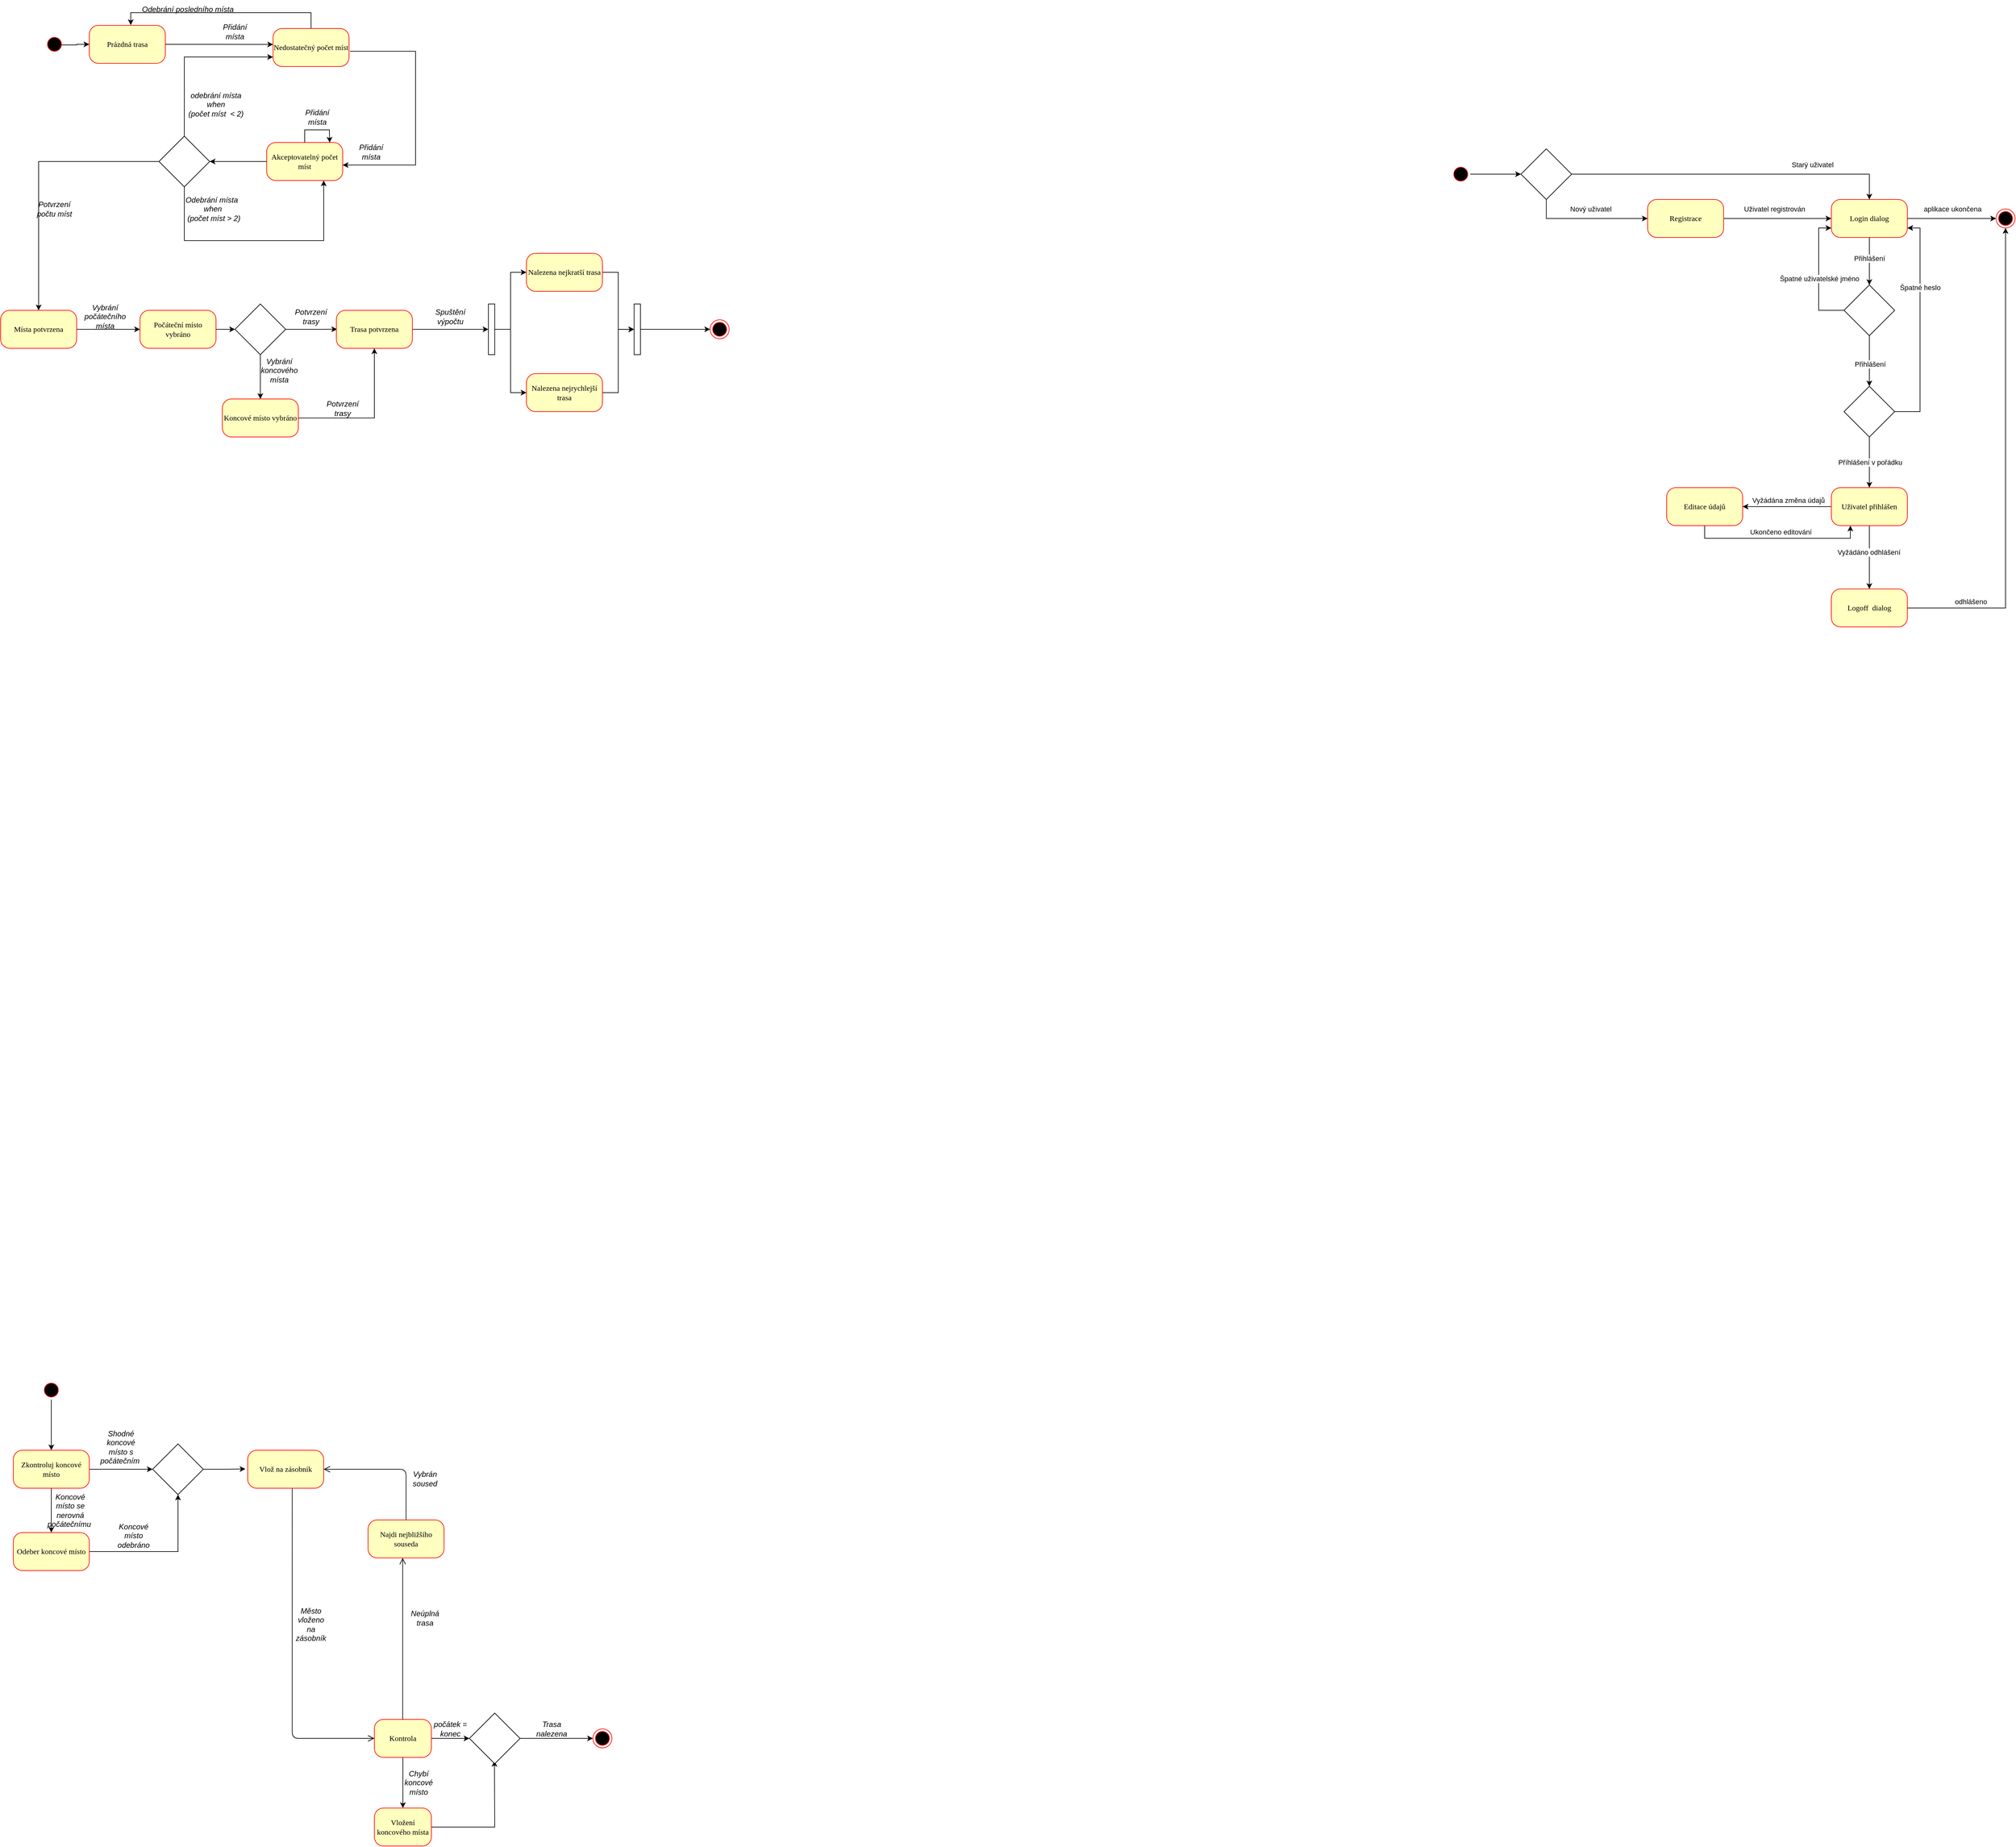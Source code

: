 <mxfile version="20.7.4" type="github">
  <diagram name="Page-1" id="58cdce13-f638-feb5-8d6f-7d28b1aa9fa0">
    <mxGraphModel dx="1969" dy="869" grid="1" gridSize="10" guides="1" tooltips="1" connect="1" arrows="1" fold="1" page="1" pageScale="1" pageWidth="1100" pageHeight="850" background="none" math="0" shadow="0">
      <root>
        <mxCell id="0" />
        <mxCell id="1" parent="0" />
        <mxCell id="BiViNPcqUaIFcpwJiyQU-46" style="edgeStyle=orthogonalEdgeStyle;rounded=0;orthogonalLoop=1;jettySize=auto;html=1;entryX=0;entryY=0.5;entryDx=0;entryDy=0;strokeColor=#000000;exitX=0.484;exitY=0.154;exitDx=0;exitDy=0;exitPerimeter=0;" parent="1" source="382b91b5511bd0f7-1" target="BiViNPcqUaIFcpwJiyQU-37" edge="1">
          <mxGeometry relative="1" as="geometry">
            <Array as="points">
              <mxPoint x="365" y="271" />
              <mxPoint x="390" y="271" />
              <mxPoint x="390" y="270" />
            </Array>
          </mxGeometry>
        </mxCell>
        <mxCell id="382b91b5511bd0f7-1" value="" style="ellipse;html=1;shape=startState;fillColor=#000000;strokeColor=#ff0000;rounded=1;shadow=0;comic=0;labelBackgroundColor=none;fontFamily=Verdana;fontSize=12;fontColor=#000000;align=center;direction=south;" parent="1" vertex="1">
          <mxGeometry x="340" y="255" width="30" height="30" as="geometry" />
        </mxCell>
        <mxCell id="W7RUWRkz4a25AT46Alot-99" style="edgeStyle=orthogonalEdgeStyle;rounded=0;orthogonalLoop=1;jettySize=auto;html=1;entryX=0.001;entryY=0.42;entryDx=0;entryDy=0;entryPerimeter=0;" parent="1" source="BiViNPcqUaIFcpwJiyQU-37" target="BiViNPcqUaIFcpwJiyQU-40" edge="1">
          <mxGeometry relative="1" as="geometry">
            <mxPoint x="520" y="275.0" as="targetPoint" />
            <Array as="points" />
          </mxGeometry>
        </mxCell>
        <mxCell id="BiViNPcqUaIFcpwJiyQU-37" value="Prázdná trasa" style="rounded=1;whiteSpace=wrap;html=1;arcSize=24;fillColor=#ffffc0;strokeColor=#ff0000;shadow=0;comic=0;labelBackgroundColor=none;fontFamily=Verdana;fontSize=12;fontColor=#000000;align=center;" parent="1" vertex="1">
          <mxGeometry x="410" y="240" width="120" height="60" as="geometry" />
        </mxCell>
        <mxCell id="eFD9HBi9M8RFH11f49iz-6" style="edgeStyle=orthogonalEdgeStyle;rounded=0;orthogonalLoop=1;jettySize=auto;html=1;entryX=0.545;entryY=-0.007;entryDx=0;entryDy=0;entryPerimeter=0;" edge="1" parent="1" source="BiViNPcqUaIFcpwJiyQU-40" target="BiViNPcqUaIFcpwJiyQU-37">
          <mxGeometry relative="1" as="geometry">
            <mxPoint x="800" y="240" as="targetPoint" />
            <Array as="points">
              <mxPoint x="760" y="220" />
              <mxPoint x="475" y="220" />
            </Array>
          </mxGeometry>
        </mxCell>
        <mxCell id="BiViNPcqUaIFcpwJiyQU-40" value="Nedostatečný počet míst" style="rounded=1;whiteSpace=wrap;html=1;arcSize=24;fillColor=#ffffc0;strokeColor=#ff0000;shadow=0;comic=0;labelBackgroundColor=none;fontFamily=Verdana;fontSize=12;fontColor=#000000;align=center;" parent="1" vertex="1">
          <mxGeometry x="700" y="245" width="120" height="60" as="geometry" />
        </mxCell>
        <mxCell id="W7RUWRkz4a25AT46Alot-1" style="edgeStyle=orthogonalEdgeStyle;rounded=0;orthogonalLoop=1;jettySize=auto;html=1;entryX=0.5;entryY=0;entryDx=0;entryDy=0;strokeColor=#000000;" parent="1" source="W7RUWRkz4a25AT46Alot-2" target="W7RUWRkz4a25AT46Alot-24" edge="1">
          <mxGeometry relative="1" as="geometry" />
        </mxCell>
        <mxCell id="W7RUWRkz4a25AT46Alot-2" value="" style="ellipse;html=1;shape=startState;fillColor=#000000;strokeColor=#ff0000;rounded=1;shadow=0;comic=0;labelBackgroundColor=none;fontFamily=Verdana;fontSize=12;fontColor=#000000;align=center;direction=south;" parent="1" vertex="1">
          <mxGeometry x="335" y="2380" width="30" height="30" as="geometry" />
        </mxCell>
        <mxCell id="W7RUWRkz4a25AT46Alot-3" value="" style="edgeStyle=orthogonalEdgeStyle;rounded=0;orthogonalLoop=1;jettySize=auto;html=1;entryX=0.494;entryY=0.944;entryDx=0;entryDy=0;exitX=1;exitY=0.5;exitDx=0;exitDy=0;entryPerimeter=0;" parent="1" source="W7RUWRkz4a25AT46Alot-17" edge="1">
          <mxGeometry relative="1" as="geometry">
            <mxPoint x="1049.52" y="2980.52" as="targetPoint" />
          </mxGeometry>
        </mxCell>
        <mxCell id="W7RUWRkz4a25AT46Alot-4" value="" style="edgeStyle=orthogonalEdgeStyle;rounded=0;orthogonalLoop=1;jettySize=auto;html=1;" parent="1" source="W7RUWRkz4a25AT46Alot-6" target="W7RUWRkz4a25AT46Alot-17" edge="1">
          <mxGeometry relative="1" as="geometry" />
        </mxCell>
        <mxCell id="W7RUWRkz4a25AT46Alot-5" value="" style="edgeStyle=orthogonalEdgeStyle;rounded=0;orthogonalLoop=1;jettySize=auto;html=1;" parent="1" source="W7RUWRkz4a25AT46Alot-6" edge="1">
          <mxGeometry relative="1" as="geometry">
            <mxPoint x="1010" y="2945" as="targetPoint" />
          </mxGeometry>
        </mxCell>
        <mxCell id="W7RUWRkz4a25AT46Alot-6" value="Kontrola" style="rounded=1;whiteSpace=wrap;html=1;arcSize=24;fillColor=#ffffc0;strokeColor=#ff0000;shadow=0;comic=0;labelBackgroundColor=none;fontFamily=Verdana;fontSize=12;fontColor=#000000;align=center;" parent="1" vertex="1">
          <mxGeometry x="860" y="2915" width="90" height="60" as="geometry" />
        </mxCell>
        <mxCell id="W7RUWRkz4a25AT46Alot-7" value="Vlož na zásobník" style="rounded=1;whiteSpace=wrap;html=1;arcSize=24;fillColor=#ffffc0;strokeColor=#ff0000;shadow=0;comic=0;labelBackgroundColor=none;fontFamily=Verdana;fontSize=12;fontColor=#000000;align=center;" parent="1" vertex="1">
          <mxGeometry x="660" y="2490" width="120" height="60" as="geometry" />
        </mxCell>
        <mxCell id="W7RUWRkz4a25AT46Alot-8" style="edgeStyle=orthogonalEdgeStyle;html=1;labelBackgroundColor=none;endArrow=open;endSize=8;strokeColor=#000000;fontFamily=Verdana;fontSize=12;align=left;exitX=0.5;exitY=0;exitDx=0;exitDy=0;entryX=1;entryY=0.5;entryDx=0;entryDy=0;" parent="1" source="W7RUWRkz4a25AT46Alot-14" target="W7RUWRkz4a25AT46Alot-7" edge="1">
          <mxGeometry relative="1" as="geometry">
            <Array as="points">
              <mxPoint x="910" y="2520" />
            </Array>
            <mxPoint x="850" y="2520" as="targetPoint" />
          </mxGeometry>
        </mxCell>
        <mxCell id="W7RUWRkz4a25AT46Alot-9" style="edgeStyle=orthogonalEdgeStyle;html=1;labelBackgroundColor=none;endArrow=open;endSize=8;strokeColor=#000000;fontFamily=Verdana;fontSize=12;align=left;" parent="1" edge="1">
          <mxGeometry relative="1" as="geometry">
            <mxPoint x="904.7" y="2915" as="sourcePoint" />
            <mxPoint x="904.7" y="2660" as="targetPoint" />
            <Array as="points">
              <mxPoint x="904.7" y="2695" />
            </Array>
          </mxGeometry>
        </mxCell>
        <mxCell id="W7RUWRkz4a25AT46Alot-10" style="edgeStyle=orthogonalEdgeStyle;rounded=0;orthogonalLoop=1;jettySize=auto;html=1;exitX=1;exitY=0.5;exitDx=0;exitDy=0;" parent="1" source="W7RUWRkz4a25AT46Alot-18" target="W7RUWRkz4a25AT46Alot-19" edge="1">
          <mxGeometry relative="1" as="geometry">
            <mxPoint x="1150" y="2945" as="sourcePoint" />
          </mxGeometry>
        </mxCell>
        <mxCell id="W7RUWRkz4a25AT46Alot-11" value="&lt;i&gt;Neúplná trasa&lt;/i&gt;" style="text;html=1;strokeColor=none;fillColor=none;align=center;verticalAlign=middle;whiteSpace=wrap;rounded=0;" parent="1" vertex="1">
          <mxGeometry x="910" y="2740" width="60" height="30" as="geometry" />
        </mxCell>
        <mxCell id="W7RUWRkz4a25AT46Alot-12" style="edgeStyle=orthogonalEdgeStyle;html=1;labelBackgroundColor=none;endArrow=open;endSize=8;strokeColor=#000000;fontFamily=Verdana;fontSize=12;align=left;exitX=0.586;exitY=1.011;exitDx=0;exitDy=0;exitPerimeter=0;entryX=0;entryY=0.5;entryDx=0;entryDy=0;" parent="1" source="W7RUWRkz4a25AT46Alot-7" target="W7RUWRkz4a25AT46Alot-6" edge="1">
          <mxGeometry relative="1" as="geometry">
            <mxPoint x="730" y="2560" as="sourcePoint" />
            <mxPoint x="850" y="2950" as="targetPoint" />
            <Array as="points">
              <mxPoint x="730" y="2945" />
            </Array>
          </mxGeometry>
        </mxCell>
        <mxCell id="W7RUWRkz4a25AT46Alot-13" value="&lt;i&gt;Město vloženo na zásobník&lt;/i&gt;" style="text;html=1;strokeColor=none;fillColor=none;align=center;verticalAlign=middle;whiteSpace=wrap;rounded=0;" parent="1" vertex="1">
          <mxGeometry x="730" y="2750" width="60" height="30" as="geometry" />
        </mxCell>
        <mxCell id="W7RUWRkz4a25AT46Alot-14" value="Najdi nejbližšího souseda" style="rounded=1;whiteSpace=wrap;html=1;arcSize=24;fillColor=#ffffc0;strokeColor=#ff0000;shadow=0;comic=0;labelBackgroundColor=none;fontFamily=Verdana;fontSize=12;fontColor=#000000;align=center;" parent="1" vertex="1">
          <mxGeometry x="850" y="2600" width="120" height="60" as="geometry" />
        </mxCell>
        <mxCell id="W7RUWRkz4a25AT46Alot-15" value="&lt;i&gt;Trasa nalezena&lt;/i&gt;" style="text;html=1;strokeColor=none;fillColor=none;align=center;verticalAlign=middle;whiteSpace=wrap;rounded=0;" parent="1" vertex="1">
          <mxGeometry x="1110" y="2915" width="60" height="30" as="geometry" />
        </mxCell>
        <mxCell id="W7RUWRkz4a25AT46Alot-16" value="&lt;i&gt;Vybrán soused&lt;/i&gt;" style="text;html=1;strokeColor=none;fillColor=none;align=center;verticalAlign=middle;whiteSpace=wrap;rounded=0;" parent="1" vertex="1">
          <mxGeometry x="910" y="2520" width="60" height="30" as="geometry" />
        </mxCell>
        <mxCell id="W7RUWRkz4a25AT46Alot-17" value="Vložení koncového místa" style="rounded=1;whiteSpace=wrap;html=1;arcSize=24;fillColor=#ffffc0;strokeColor=#ff0000;shadow=0;comic=0;labelBackgroundColor=none;fontFamily=Verdana;fontSize=12;fontColor=#000000;align=center;" parent="1" vertex="1">
          <mxGeometry x="860" y="3055" width="90" height="60" as="geometry" />
        </mxCell>
        <mxCell id="W7RUWRkz4a25AT46Alot-18" value="" style="rhombus;whiteSpace=wrap;html=1;" parent="1" vertex="1">
          <mxGeometry x="1010" y="2905" width="80" height="80" as="geometry" />
        </mxCell>
        <mxCell id="W7RUWRkz4a25AT46Alot-19" value="" style="ellipse;html=1;shape=endState;fillColor=#000000;strokeColor=#ff0000;" parent="1" vertex="1">
          <mxGeometry x="1205" y="2930" width="30" height="30" as="geometry" />
        </mxCell>
        <mxCell id="W7RUWRkz4a25AT46Alot-20" value="&lt;i&gt;Chybí koncové místo&lt;/i&gt;" style="text;html=1;strokeColor=none;fillColor=none;align=center;verticalAlign=middle;whiteSpace=wrap;rounded=0;" parent="1" vertex="1">
          <mxGeometry x="900" y="3000" width="60" height="30" as="geometry" />
        </mxCell>
        <mxCell id="W7RUWRkz4a25AT46Alot-21" value="&lt;i&gt;počátek = konec&lt;/i&gt;" style="text;html=1;strokeColor=none;fillColor=none;align=center;verticalAlign=middle;whiteSpace=wrap;rounded=0;" parent="1" vertex="1">
          <mxGeometry x="950" y="2915" width="60" height="30" as="geometry" />
        </mxCell>
        <mxCell id="W7RUWRkz4a25AT46Alot-22" value="" style="edgeStyle=orthogonalEdgeStyle;rounded=0;orthogonalLoop=1;jettySize=auto;html=1;strokeColor=#000000;" parent="1" source="W7RUWRkz4a25AT46Alot-24" target="W7RUWRkz4a25AT46Alot-26" edge="1">
          <mxGeometry relative="1" as="geometry" />
        </mxCell>
        <mxCell id="W7RUWRkz4a25AT46Alot-23" style="edgeStyle=orthogonalEdgeStyle;rounded=0;orthogonalLoop=1;jettySize=auto;html=1;strokeColor=#000000;" parent="1" source="W7RUWRkz4a25AT46Alot-24" target="W7RUWRkz4a25AT46Alot-28" edge="1">
          <mxGeometry relative="1" as="geometry" />
        </mxCell>
        <mxCell id="W7RUWRkz4a25AT46Alot-24" value="Zkontroluj koncové místo" style="rounded=1;whiteSpace=wrap;html=1;arcSize=24;fillColor=#ffffc0;strokeColor=#ff0000;shadow=0;comic=0;labelBackgroundColor=none;fontFamily=Verdana;fontSize=12;fontColor=#000000;align=center;" parent="1" vertex="1">
          <mxGeometry x="290" y="2490" width="120" height="60" as="geometry" />
        </mxCell>
        <mxCell id="W7RUWRkz4a25AT46Alot-25" style="edgeStyle=orthogonalEdgeStyle;rounded=0;orthogonalLoop=1;jettySize=auto;html=1;entryX=0.5;entryY=1;entryDx=0;entryDy=0;strokeColor=#000000;" parent="1" source="W7RUWRkz4a25AT46Alot-26" target="W7RUWRkz4a25AT46Alot-28" edge="1">
          <mxGeometry relative="1" as="geometry" />
        </mxCell>
        <mxCell id="W7RUWRkz4a25AT46Alot-26" value="Odeber koncové místo" style="rounded=1;whiteSpace=wrap;html=1;arcSize=24;fillColor=#ffffc0;strokeColor=#ff0000;shadow=0;comic=0;labelBackgroundColor=none;fontFamily=Verdana;fontSize=12;fontColor=#000000;align=center;" parent="1" vertex="1">
          <mxGeometry x="290" y="2620" width="120" height="60" as="geometry" />
        </mxCell>
        <mxCell id="W7RUWRkz4a25AT46Alot-27" style="edgeStyle=orthogonalEdgeStyle;rounded=0;orthogonalLoop=1;jettySize=auto;html=1;entryX=-0.03;entryY=0.493;entryDx=0;entryDy=0;entryPerimeter=0;strokeColor=#000000;" parent="1" source="W7RUWRkz4a25AT46Alot-28" target="W7RUWRkz4a25AT46Alot-7" edge="1">
          <mxGeometry relative="1" as="geometry" />
        </mxCell>
        <mxCell id="W7RUWRkz4a25AT46Alot-28" value="" style="rhombus;whiteSpace=wrap;html=1;" parent="1" vertex="1">
          <mxGeometry x="510" y="2480" width="80" height="80" as="geometry" />
        </mxCell>
        <mxCell id="W7RUWRkz4a25AT46Alot-29" value="&lt;i&gt;Koncové místo odebráno&lt;/i&gt;" style="text;html=1;strokeColor=none;fillColor=none;align=center;verticalAlign=middle;whiteSpace=wrap;rounded=0;" parent="1" vertex="1">
          <mxGeometry x="450" y="2610" width="60" height="30" as="geometry" />
        </mxCell>
        <mxCell id="W7RUWRkz4a25AT46Alot-30" value="&lt;i&gt;Shodné koncové místo s počátečním&amp;nbsp;&lt;/i&gt;" style="text;html=1;strokeColor=none;fillColor=none;align=center;verticalAlign=middle;whiteSpace=wrap;rounded=0;" parent="1" vertex="1">
          <mxGeometry x="430" y="2470" width="60" height="30" as="geometry" />
        </mxCell>
        <mxCell id="W7RUWRkz4a25AT46Alot-31" value="&lt;i&gt;Koncové místo se nerovná počátečnímu&amp;nbsp;&lt;/i&gt;" style="text;html=1;strokeColor=none;fillColor=none;align=center;verticalAlign=middle;whiteSpace=wrap;rounded=0;" parent="1" vertex="1">
          <mxGeometry x="350" y="2570" width="60" height="30" as="geometry" />
        </mxCell>
        <mxCell id="W7RUWRkz4a25AT46Alot-105" style="edgeStyle=orthogonalEdgeStyle;rounded=0;orthogonalLoop=1;jettySize=auto;html=1;entryX=1;entryY=0.5;entryDx=0;entryDy=0;" parent="1" source="W7RUWRkz4a25AT46Alot-33" target="W7RUWRkz4a25AT46Alot-104" edge="1">
          <mxGeometry relative="1" as="geometry" />
        </mxCell>
        <mxCell id="eFD9HBi9M8RFH11f49iz-9" style="edgeStyle=orthogonalEdgeStyle;rounded=0;orthogonalLoop=1;jettySize=auto;html=1;entryX=0.829;entryY=0.004;entryDx=0;entryDy=0;entryPerimeter=0;" edge="1" parent="1" source="W7RUWRkz4a25AT46Alot-33" target="W7RUWRkz4a25AT46Alot-33">
          <mxGeometry relative="1" as="geometry">
            <mxPoint x="790" y="420" as="targetPoint" />
            <Array as="points">
              <mxPoint x="750" y="405" />
              <mxPoint x="789" y="405" />
              <mxPoint x="789" y="410" />
              <mxPoint x="789" y="410" />
            </Array>
          </mxGeometry>
        </mxCell>
        <mxCell id="W7RUWRkz4a25AT46Alot-33" value="Akceptovatelný počet míst" style="rounded=1;whiteSpace=wrap;html=1;arcSize=24;fillColor=#ffffc0;strokeColor=#ff0000;shadow=0;comic=0;labelBackgroundColor=none;fontFamily=Verdana;fontSize=12;fontColor=#000000;align=center;" parent="1" vertex="1">
          <mxGeometry x="690" y="425" width="120" height="60" as="geometry" />
        </mxCell>
        <mxCell id="W7RUWRkz4a25AT46Alot-51" value="" style="ellipse;html=1;shape=endState;fillColor=#000000;strokeColor=#ff0000;" parent="1" vertex="1">
          <mxGeometry x="1390.02" y="705" width="30" height="30" as="geometry" />
        </mxCell>
        <mxCell id="W7RUWRkz4a25AT46Alot-64" style="edgeStyle=orthogonalEdgeStyle;rounded=0;orthogonalLoop=1;jettySize=auto;html=1;entryX=0.011;entryY=0.501;entryDx=0;entryDy=0;entryPerimeter=0;" parent="1" source="W7RUWRkz4a25AT46Alot-54" target="W7RUWRkz4a25AT46Alot-57" edge="1">
          <mxGeometry relative="1" as="geometry" />
        </mxCell>
        <mxCell id="W7RUWRkz4a25AT46Alot-54" value="Nalezena nejrychlejší trasa" style="rounded=1;whiteSpace=wrap;html=1;arcSize=24;fillColor=#ffffc0;strokeColor=#ff0000;shadow=0;comic=0;labelBackgroundColor=none;fontFamily=Verdana;fontSize=12;fontColor=#000000;align=center;" parent="1" vertex="1">
          <mxGeometry x="1100.02" y="790" width="120" height="60" as="geometry" />
        </mxCell>
        <mxCell id="W7RUWRkz4a25AT46Alot-61" style="edgeStyle=orthogonalEdgeStyle;rounded=0;orthogonalLoop=1;jettySize=auto;html=1;entryX=0;entryY=0.5;entryDx=0;entryDy=0;entryPerimeter=0;" parent="1" source="W7RUWRkz4a25AT46Alot-55" target="W7RUWRkz4a25AT46Alot-57" edge="1">
          <mxGeometry relative="1" as="geometry" />
        </mxCell>
        <mxCell id="W7RUWRkz4a25AT46Alot-55" value="Nalezena nejkratší trasa" style="rounded=1;whiteSpace=wrap;html=1;arcSize=24;fillColor=#ffffc0;strokeColor=#ff0000;shadow=0;comic=0;labelBackgroundColor=none;fontFamily=Verdana;fontSize=12;fontColor=#000000;align=center;" parent="1" vertex="1">
          <mxGeometry x="1100.02" y="600" width="120" height="60" as="geometry" />
        </mxCell>
        <mxCell id="W7RUWRkz4a25AT46Alot-59" style="edgeStyle=orthogonalEdgeStyle;rounded=0;orthogonalLoop=1;jettySize=auto;html=1;entryX=0;entryY=0.5;entryDx=0;entryDy=0;" parent="1" source="W7RUWRkz4a25AT46Alot-56" target="W7RUWRkz4a25AT46Alot-55" edge="1">
          <mxGeometry relative="1" as="geometry">
            <Array as="points">
              <mxPoint x="1075.02" y="720" />
              <mxPoint x="1075.02" y="630" />
            </Array>
          </mxGeometry>
        </mxCell>
        <mxCell id="W7RUWRkz4a25AT46Alot-60" style="edgeStyle=orthogonalEdgeStyle;rounded=0;orthogonalLoop=1;jettySize=auto;html=1;entryX=0;entryY=0.5;entryDx=0;entryDy=0;" parent="1" source="W7RUWRkz4a25AT46Alot-56" target="W7RUWRkz4a25AT46Alot-54" edge="1">
          <mxGeometry relative="1" as="geometry" />
        </mxCell>
        <mxCell id="W7RUWRkz4a25AT46Alot-56" value="" style="html=1;points=[];perimeter=orthogonalPerimeter;" parent="1" vertex="1">
          <mxGeometry x="1040.02" y="680" width="10" height="80" as="geometry" />
        </mxCell>
        <mxCell id="W7RUWRkz4a25AT46Alot-65" style="edgeStyle=orthogonalEdgeStyle;rounded=0;orthogonalLoop=1;jettySize=auto;html=1;entryX=0;entryY=0.5;entryDx=0;entryDy=0;" parent="1" source="W7RUWRkz4a25AT46Alot-57" target="W7RUWRkz4a25AT46Alot-51" edge="1">
          <mxGeometry relative="1" as="geometry" />
        </mxCell>
        <mxCell id="W7RUWRkz4a25AT46Alot-57" value="" style="html=1;points=[];perimeter=orthogonalPerimeter;" parent="1" vertex="1">
          <mxGeometry x="1270.02" y="680" width="10" height="80" as="geometry" />
        </mxCell>
        <mxCell id="W7RUWRkz4a25AT46Alot-73" value="&lt;i&gt;Spuštění výpočtu&lt;/i&gt;" style="text;html=1;strokeColor=none;fillColor=none;align=center;verticalAlign=middle;whiteSpace=wrap;rounded=0;" parent="1" vertex="1">
          <mxGeometry x="949.98" y="685" width="60" height="30" as="geometry" />
        </mxCell>
        <mxCell id="W7RUWRkz4a25AT46Alot-89" style="edgeStyle=orthogonalEdgeStyle;rounded=0;orthogonalLoop=1;jettySize=auto;html=1;exitX=1;exitY=0.5;exitDx=0;exitDy=0;" parent="1" source="W7RUWRkz4a25AT46Alot-173" edge="1">
          <mxGeometry relative="1" as="geometry">
            <mxPoint x="859.98" y="715.04" as="sourcePoint" />
            <mxPoint x="1039.98" y="720" as="targetPoint" />
            <Array as="points">
              <mxPoint x="1034.98" y="720" />
            </Array>
          </mxGeometry>
        </mxCell>
        <mxCell id="W7RUWRkz4a25AT46Alot-169" style="edgeStyle=orthogonalEdgeStyle;rounded=0;orthogonalLoop=1;jettySize=auto;html=1;" parent="1" source="W7RUWRkz4a25AT46Alot-92" target="W7RUWRkz4a25AT46Alot-168" edge="1">
          <mxGeometry relative="1" as="geometry" />
        </mxCell>
        <mxCell id="W7RUWRkz4a25AT46Alot-92" value="Počáteční místo vybráno" style="rounded=1;whiteSpace=wrap;html=1;arcSize=24;fillColor=#ffffc0;strokeColor=#ff0000;shadow=0;comic=0;labelBackgroundColor=none;fontFamily=Verdana;fontSize=12;fontColor=#000000;align=center;" parent="1" vertex="1">
          <mxGeometry x="490" y="690" width="120" height="60" as="geometry" />
        </mxCell>
        <mxCell id="W7RUWRkz4a25AT46Alot-119" style="edgeStyle=orthogonalEdgeStyle;rounded=0;orthogonalLoop=1;jettySize=auto;html=1;entryX=0;entryY=0.75;entryDx=0;entryDy=0;" parent="1" source="W7RUWRkz4a25AT46Alot-104" target="BiViNPcqUaIFcpwJiyQU-40" edge="1">
          <mxGeometry relative="1" as="geometry">
            <mxPoint x="560" y="315.0" as="targetPoint" />
            <Array as="points">
              <mxPoint x="560" y="290" />
            </Array>
          </mxGeometry>
        </mxCell>
        <mxCell id="W7RUWRkz4a25AT46Alot-151" style="edgeStyle=orthogonalEdgeStyle;rounded=0;orthogonalLoop=1;jettySize=auto;html=1;entryX=0.75;entryY=1;entryDx=0;entryDy=0;" parent="1" source="W7RUWRkz4a25AT46Alot-104" target="W7RUWRkz4a25AT46Alot-33" edge="1">
          <mxGeometry relative="1" as="geometry">
            <mxPoint x="885" y="615" as="targetPoint" />
            <Array as="points">
              <mxPoint x="560" y="580" />
              <mxPoint x="780" y="580" />
            </Array>
          </mxGeometry>
        </mxCell>
        <mxCell id="W7RUWRkz4a25AT46Alot-157" style="edgeStyle=orthogonalEdgeStyle;rounded=0;orthogonalLoop=1;jettySize=auto;html=1;entryX=0.5;entryY=0;entryDx=0;entryDy=0;" parent="1" source="W7RUWRkz4a25AT46Alot-104" edge="1" target="W7RUWRkz4a25AT46Alot-160">
          <mxGeometry relative="1" as="geometry">
            <mxPoint x="1085" y="310" as="targetPoint" />
            <Array as="points">
              <mxPoint x="330" y="455" />
            </Array>
          </mxGeometry>
        </mxCell>
        <mxCell id="W7RUWRkz4a25AT46Alot-104" value="" style="rhombus;whiteSpace=wrap;html=1;" parent="1" vertex="1">
          <mxGeometry x="520" y="415" width="80" height="80" as="geometry" />
        </mxCell>
        <mxCell id="W7RUWRkz4a25AT46Alot-139" value="" style="edgeStyle=orthogonalEdgeStyle;rounded=0;orthogonalLoop=1;jettySize=auto;html=1;entryX=1;entryY=0.593;entryDx=0;entryDy=0;entryPerimeter=0;exitX=1.013;exitY=0.6;exitDx=0;exitDy=0;exitPerimeter=0;" parent="1" source="BiViNPcqUaIFcpwJiyQU-40" target="W7RUWRkz4a25AT46Alot-33" edge="1">
          <mxGeometry relative="1" as="geometry">
            <mxPoint x="925" y="415" as="targetPoint" />
            <Array as="points">
              <mxPoint x="925" y="281" />
              <mxPoint x="925" y="461" />
            </Array>
            <mxPoint x="920" y="280" as="sourcePoint" />
          </mxGeometry>
        </mxCell>
        <mxCell id="W7RUWRkz4a25AT46Alot-142" value="&lt;i style=&quot;border-color: var(--border-color);&quot;&gt;Odebrání místa&amp;nbsp;&lt;br&gt;when&lt;br&gt;&amp;nbsp;(počet míst &amp;gt; 2)&lt;/i&gt;" style="text;html=1;strokeColor=none;fillColor=none;align=center;verticalAlign=middle;whiteSpace=wrap;rounded=0;" parent="1" vertex="1">
          <mxGeometry x="560" y="515" width="90" height="30" as="geometry" />
        </mxCell>
        <mxCell id="W7RUWRkz4a25AT46Alot-143" value="&lt;i&gt;odebrání místa when&lt;br&gt;(počet míst&amp;nbsp; &amp;lt; 2)&lt;/i&gt;" style="text;html=1;strokeColor=none;fillColor=none;align=center;verticalAlign=middle;whiteSpace=wrap;rounded=0;" parent="1" vertex="1">
          <mxGeometry x="560" y="350" width="100" height="30" as="geometry" />
        </mxCell>
        <mxCell id="W7RUWRkz4a25AT46Alot-153" value="&lt;i&gt;Přidání místa&lt;/i&gt;" style="text;html=1;strokeColor=none;fillColor=none;align=center;verticalAlign=middle;whiteSpace=wrap;rounded=0;" parent="1" vertex="1">
          <mxGeometry x="825" y="425" width="60" height="30" as="geometry" />
        </mxCell>
        <mxCell id="W7RUWRkz4a25AT46Alot-166" style="edgeStyle=orthogonalEdgeStyle;rounded=0;orthogonalLoop=1;jettySize=auto;html=1;entryX=0;entryY=0.5;entryDx=0;entryDy=0;" parent="1" source="W7RUWRkz4a25AT46Alot-160" target="W7RUWRkz4a25AT46Alot-92" edge="1">
          <mxGeometry relative="1" as="geometry" />
        </mxCell>
        <mxCell id="W7RUWRkz4a25AT46Alot-160" value="Místa potvrzena" style="rounded=1;whiteSpace=wrap;html=1;arcSize=24;fillColor=#ffffc0;strokeColor=#ff0000;shadow=0;comic=0;labelBackgroundColor=none;fontFamily=Verdana;fontSize=12;fontColor=#000000;align=center;" parent="1" vertex="1">
          <mxGeometry x="270" y="690" width="120" height="60" as="geometry" />
        </mxCell>
        <mxCell id="W7RUWRkz4a25AT46Alot-164" value="&lt;i&gt;Potvrzení počtu míst&lt;/i&gt;" style="text;html=1;strokeColor=none;fillColor=none;align=center;verticalAlign=middle;whiteSpace=wrap;rounded=0;" parent="1" vertex="1">
          <mxGeometry x="325" y="515" width="60" height="30" as="geometry" />
        </mxCell>
        <mxCell id="W7RUWRkz4a25AT46Alot-177" style="edgeStyle=orthogonalEdgeStyle;rounded=0;orthogonalLoop=1;jettySize=auto;html=1;entryX=0.5;entryY=1;entryDx=0;entryDy=0;" parent="1" source="W7RUWRkz4a25AT46Alot-167" target="W7RUWRkz4a25AT46Alot-173" edge="1">
          <mxGeometry relative="1" as="geometry" />
        </mxCell>
        <mxCell id="W7RUWRkz4a25AT46Alot-167" value="Koncové místo vybráno" style="rounded=1;whiteSpace=wrap;html=1;arcSize=24;fillColor=#ffffc0;strokeColor=#ff0000;shadow=0;comic=0;labelBackgroundColor=none;fontFamily=Verdana;fontSize=12;fontColor=#000000;align=center;" parent="1" vertex="1">
          <mxGeometry x="619.98" y="830" width="120" height="60" as="geometry" />
        </mxCell>
        <mxCell id="W7RUWRkz4a25AT46Alot-170" style="edgeStyle=orthogonalEdgeStyle;rounded=0;orthogonalLoop=1;jettySize=auto;html=1;exitX=0.5;exitY=1;exitDx=0;exitDy=0;entryX=0.5;entryY=0;entryDx=0;entryDy=0;" parent="1" source="W7RUWRkz4a25AT46Alot-168" target="W7RUWRkz4a25AT46Alot-167" edge="1">
          <mxGeometry relative="1" as="geometry" />
        </mxCell>
        <mxCell id="W7RUWRkz4a25AT46Alot-175" style="edgeStyle=orthogonalEdgeStyle;rounded=0;orthogonalLoop=1;jettySize=auto;html=1;entryX=0.01;entryY=0.498;entryDx=0;entryDy=0;entryPerimeter=0;" parent="1" source="W7RUWRkz4a25AT46Alot-168" target="W7RUWRkz4a25AT46Alot-173" edge="1">
          <mxGeometry relative="1" as="geometry">
            <mxPoint x="779.98" y="720" as="targetPoint" />
          </mxGeometry>
        </mxCell>
        <mxCell id="W7RUWRkz4a25AT46Alot-168" value="" style="rhombus;whiteSpace=wrap;html=1;" parent="1" vertex="1">
          <mxGeometry x="639.98" y="680" width="80" height="80" as="geometry" />
        </mxCell>
        <mxCell id="W7RUWRkz4a25AT46Alot-173" value="Trasa potvrzena" style="rounded=1;whiteSpace=wrap;html=1;arcSize=24;fillColor=#ffffc0;strokeColor=#ff0000;shadow=0;comic=0;labelBackgroundColor=none;fontFamily=Verdana;fontSize=12;fontColor=#000000;align=center;" parent="1" vertex="1">
          <mxGeometry x="799.98" y="690" width="120" height="60" as="geometry" />
        </mxCell>
        <mxCell id="W7RUWRkz4a25AT46Alot-178" value="&lt;i&gt;Vybrání koncového místa&lt;/i&gt;" style="text;html=1;strokeColor=none;fillColor=none;align=center;verticalAlign=middle;whiteSpace=wrap;rounded=0;" parent="1" vertex="1">
          <mxGeometry x="679.98" y="770" width="60" height="30" as="geometry" />
        </mxCell>
        <mxCell id="W7RUWRkz4a25AT46Alot-179" value="&lt;i&gt;Potvrzení trasy&lt;/i&gt;" style="text;html=1;strokeColor=none;fillColor=none;align=center;verticalAlign=middle;whiteSpace=wrap;rounded=0;" parent="1" vertex="1">
          <mxGeometry x="729.98" y="685" width="60" height="30" as="geometry" />
        </mxCell>
        <mxCell id="W7RUWRkz4a25AT46Alot-180" value="&lt;i&gt;Potvrzení trasy&lt;/i&gt;" style="text;html=1;strokeColor=none;fillColor=none;align=center;verticalAlign=middle;whiteSpace=wrap;rounded=0;" parent="1" vertex="1">
          <mxGeometry x="779.98" y="830" width="60" height="30" as="geometry" />
        </mxCell>
        <mxCell id="W7RUWRkz4a25AT46Alot-181" value="&lt;i&gt;Vybrání počátečního místa&lt;/i&gt;" style="text;html=1;strokeColor=none;fillColor=none;align=center;verticalAlign=middle;whiteSpace=wrap;rounded=0;" parent="1" vertex="1">
          <mxGeometry x="405" y="685" width="60" height="30" as="geometry" />
        </mxCell>
        <mxCell id="kkgXTIPJOHbGM4KhWFZF-6" style="edgeStyle=orthogonalEdgeStyle;rounded=0;orthogonalLoop=1;jettySize=auto;html=1;" parent="1" source="kkgXTIPJOHbGM4KhWFZF-2" target="kkgXTIPJOHbGM4KhWFZF-5" edge="1">
          <mxGeometry relative="1" as="geometry" />
        </mxCell>
        <mxCell id="kkgXTIPJOHbGM4KhWFZF-22" value="aplikace ukončena" style="edgeLabel;html=1;align=center;verticalAlign=middle;resizable=0;points=[];" parent="kkgXTIPJOHbGM4KhWFZF-6" vertex="1" connectable="0">
          <mxGeometry x="-0.325" y="-1" relative="1" as="geometry">
            <mxPoint x="23" y="-16" as="offset" />
          </mxGeometry>
        </mxCell>
        <mxCell id="kkgXTIPJOHbGM4KhWFZF-28" style="edgeStyle=orthogonalEdgeStyle;rounded=0;orthogonalLoop=1;jettySize=auto;html=1;entryX=0.5;entryY=0;entryDx=0;entryDy=0;" parent="1" source="kkgXTIPJOHbGM4KhWFZF-2" target="kkgXTIPJOHbGM4KhWFZF-26" edge="1">
          <mxGeometry relative="1" as="geometry" />
        </mxCell>
        <mxCell id="kkgXTIPJOHbGM4KhWFZF-32" value="Přihlášení" style="edgeLabel;html=1;align=center;verticalAlign=middle;resizable=0;points=[];" parent="kkgXTIPJOHbGM4KhWFZF-28" vertex="1" connectable="0">
          <mxGeometry x="-0.12" relative="1" as="geometry">
            <mxPoint as="offset" />
          </mxGeometry>
        </mxCell>
        <mxCell id="kkgXTIPJOHbGM4KhWFZF-2" value="Login dialog" style="rounded=1;whiteSpace=wrap;html=1;arcSize=24;fillColor=#ffffc0;strokeColor=#ff0000;shadow=0;comic=0;labelBackgroundColor=none;fontFamily=Verdana;fontSize=12;fontColor=#000000;align=center;" parent="1" vertex="1">
          <mxGeometry x="3160" y="515" width="120" height="60" as="geometry" />
        </mxCell>
        <mxCell id="kkgXTIPJOHbGM4KhWFZF-7" style="edgeStyle=orthogonalEdgeStyle;rounded=0;orthogonalLoop=1;jettySize=auto;html=1;entryX=0.5;entryY=1;entryDx=0;entryDy=0;" parent="1" source="kkgXTIPJOHbGM4KhWFZF-3" target="kkgXTIPJOHbGM4KhWFZF-5" edge="1">
          <mxGeometry relative="1" as="geometry" />
        </mxCell>
        <mxCell id="kkgXTIPJOHbGM4KhWFZF-40" value="odhlášeno" style="edgeLabel;html=1;align=center;verticalAlign=middle;resizable=0;points=[];" parent="kkgXTIPJOHbGM4KhWFZF-7" vertex="1" connectable="0">
          <mxGeometry x="-0.748" y="-1" relative="1" as="geometry">
            <mxPoint x="5" y="-11" as="offset" />
          </mxGeometry>
        </mxCell>
        <mxCell id="kkgXTIPJOHbGM4KhWFZF-3" value="Logoff &amp;nbsp;dialog" style="rounded=1;whiteSpace=wrap;html=1;arcSize=24;fillColor=#ffffc0;strokeColor=#ff0000;shadow=0;comic=0;labelBackgroundColor=none;fontFamily=Verdana;fontSize=12;fontColor=#000000;align=center;" parent="1" vertex="1">
          <mxGeometry x="3160" y="1130" width="120" height="60" as="geometry" />
        </mxCell>
        <mxCell id="kkgXTIPJOHbGM4KhWFZF-5" value="" style="ellipse;html=1;shape=endState;fillColor=#000000;strokeColor=#ff0000;" parent="1" vertex="1">
          <mxGeometry x="3420" y="530" width="30" height="30" as="geometry" />
        </mxCell>
        <mxCell id="kkgXTIPJOHbGM4KhWFZF-11" style="edgeStyle=orthogonalEdgeStyle;rounded=0;orthogonalLoop=1;jettySize=auto;html=1;entryX=0;entryY=0.5;entryDx=0;entryDy=0;" parent="1" source="kkgXTIPJOHbGM4KhWFZF-8" target="kkgXTIPJOHbGM4KhWFZF-2" edge="1">
          <mxGeometry relative="1" as="geometry" />
        </mxCell>
        <mxCell id="kkgXTIPJOHbGM4KhWFZF-16" value="Uživatel registrován" style="edgeLabel;html=1;align=center;verticalAlign=middle;resizable=0;points=[];" parent="kkgXTIPJOHbGM4KhWFZF-11" vertex="1" connectable="0">
          <mxGeometry x="0.208" y="-2" relative="1" as="geometry">
            <mxPoint x="-23" y="-17" as="offset" />
          </mxGeometry>
        </mxCell>
        <mxCell id="kkgXTIPJOHbGM4KhWFZF-8" value="Registrace" style="rounded=1;whiteSpace=wrap;html=1;arcSize=24;fillColor=#ffffc0;strokeColor=#ff0000;shadow=0;comic=0;labelBackgroundColor=none;fontFamily=Verdana;fontSize=12;fontColor=#000000;align=center;" parent="1" vertex="1">
          <mxGeometry x="2870" y="515" width="120" height="60" as="geometry" />
        </mxCell>
        <mxCell id="kkgXTIPJOHbGM4KhWFZF-10" style="edgeStyle=orthogonalEdgeStyle;rounded=0;orthogonalLoop=1;jettySize=auto;html=1;entryX=0;entryY=0.5;entryDx=0;entryDy=0;" parent="1" source="kkgXTIPJOHbGM4KhWFZF-9" target="kkgXTIPJOHbGM4KhWFZF-19" edge="1">
          <mxGeometry relative="1" as="geometry" />
        </mxCell>
        <mxCell id="kkgXTIPJOHbGM4KhWFZF-9" value="" style="ellipse;html=1;shape=startState;fillColor=#000000;strokeColor=#ff0000;rounded=1;shadow=0;comic=0;labelBackgroundColor=none;fontFamily=Verdana;fontSize=12;fontColor=#000000;align=center;direction=south;" parent="1" vertex="1">
          <mxGeometry x="2560" y="460" width="30" height="30" as="geometry" />
        </mxCell>
        <mxCell id="kkgXTIPJOHbGM4KhWFZF-52" style="edgeStyle=orthogonalEdgeStyle;rounded=0;orthogonalLoop=1;jettySize=auto;html=1;entryX=0.25;entryY=1;entryDx=0;entryDy=0;" parent="1" source="kkgXTIPJOHbGM4KhWFZF-12" target="kkgXTIPJOHbGM4KhWFZF-51" edge="1">
          <mxGeometry relative="1" as="geometry">
            <Array as="points">
              <mxPoint x="2960" y="1050" />
              <mxPoint x="3190" y="1050" />
            </Array>
          </mxGeometry>
        </mxCell>
        <mxCell id="kkgXTIPJOHbGM4KhWFZF-53" value="Ukončeno editování" style="edgeLabel;html=1;align=center;verticalAlign=middle;resizable=0;points=[];" parent="kkgXTIPJOHbGM4KhWFZF-52" vertex="1" connectable="0">
          <mxGeometry x="-0.274" y="3" relative="1" as="geometry">
            <mxPoint x="42" y="-7" as="offset" />
          </mxGeometry>
        </mxCell>
        <mxCell id="kkgXTIPJOHbGM4KhWFZF-12" value="Editace údajů" style="rounded=1;whiteSpace=wrap;html=1;arcSize=24;fillColor=#ffffc0;strokeColor=#ff0000;shadow=0;comic=0;labelBackgroundColor=none;fontFamily=Verdana;fontSize=12;fontColor=#000000;align=center;" parent="1" vertex="1">
          <mxGeometry x="2900" y="970" width="120" height="60" as="geometry" />
        </mxCell>
        <mxCell id="kkgXTIPJOHbGM4KhWFZF-20" style="edgeStyle=orthogonalEdgeStyle;rounded=0;orthogonalLoop=1;jettySize=auto;html=1;entryX=0;entryY=0.5;entryDx=0;entryDy=0;" parent="1" source="kkgXTIPJOHbGM4KhWFZF-19" target="kkgXTIPJOHbGM4KhWFZF-8" edge="1">
          <mxGeometry relative="1" as="geometry">
            <Array as="points">
              <mxPoint x="2710" y="545" />
            </Array>
          </mxGeometry>
        </mxCell>
        <mxCell id="kkgXTIPJOHbGM4KhWFZF-24" value="Nový uživatel" style="edgeLabel;html=1;align=center;verticalAlign=middle;resizable=0;points=[];" parent="kkgXTIPJOHbGM4KhWFZF-20" vertex="1" connectable="0">
          <mxGeometry x="-0.21" y="2" relative="1" as="geometry">
            <mxPoint x="25" y="-13" as="offset" />
          </mxGeometry>
        </mxCell>
        <mxCell id="kkgXTIPJOHbGM4KhWFZF-21" style="edgeStyle=orthogonalEdgeStyle;rounded=0;orthogonalLoop=1;jettySize=auto;html=1;entryX=0.5;entryY=0;entryDx=0;entryDy=0;" parent="1" source="kkgXTIPJOHbGM4KhWFZF-19" target="kkgXTIPJOHbGM4KhWFZF-2" edge="1">
          <mxGeometry relative="1" as="geometry" />
        </mxCell>
        <mxCell id="kkgXTIPJOHbGM4KhWFZF-23" value="Starý uživatel" style="edgeLabel;html=1;align=center;verticalAlign=middle;resizable=0;points=[];" parent="kkgXTIPJOHbGM4KhWFZF-21" vertex="1" connectable="0">
          <mxGeometry x="0.482" y="1" relative="1" as="geometry">
            <mxPoint x="2" y="-14" as="offset" />
          </mxGeometry>
        </mxCell>
        <mxCell id="kkgXTIPJOHbGM4KhWFZF-19" value="" style="rhombus;whiteSpace=wrap;html=1;" parent="1" vertex="1">
          <mxGeometry x="2670" y="435" width="80" height="80" as="geometry" />
        </mxCell>
        <mxCell id="kkgXTIPJOHbGM4KhWFZF-29" style="edgeStyle=orthogonalEdgeStyle;rounded=0;orthogonalLoop=1;jettySize=auto;html=1;entryX=0;entryY=0.75;entryDx=0;entryDy=0;" parent="1" source="kkgXTIPJOHbGM4KhWFZF-26" target="kkgXTIPJOHbGM4KhWFZF-2" edge="1">
          <mxGeometry relative="1" as="geometry">
            <mxPoint x="3140" y="580" as="targetPoint" />
            <Array as="points">
              <mxPoint x="3140" y="690" />
              <mxPoint x="3140" y="560" />
            </Array>
          </mxGeometry>
        </mxCell>
        <mxCell id="kkgXTIPJOHbGM4KhWFZF-30" value="Špatné uživatelské jméno" style="edgeLabel;html=1;align=center;verticalAlign=middle;resizable=0;points=[];" parent="kkgXTIPJOHbGM4KhWFZF-29" vertex="1" connectable="0">
          <mxGeometry x="-0.053" y="-1" relative="1" as="geometry">
            <mxPoint as="offset" />
          </mxGeometry>
        </mxCell>
        <mxCell id="kkgXTIPJOHbGM4KhWFZF-34" value="" style="edgeStyle=orthogonalEdgeStyle;rounded=0;orthogonalLoop=1;jettySize=auto;html=1;" parent="1" source="kkgXTIPJOHbGM4KhWFZF-26" target="kkgXTIPJOHbGM4KhWFZF-33" edge="1">
          <mxGeometry relative="1" as="geometry" />
        </mxCell>
        <mxCell id="kkgXTIPJOHbGM4KhWFZF-37" value="Přihlášení" style="edgeLabel;html=1;align=center;verticalAlign=middle;resizable=0;points=[];" parent="kkgXTIPJOHbGM4KhWFZF-34" vertex="1" connectable="0">
          <mxGeometry x="0.125" y="1" relative="1" as="geometry">
            <mxPoint as="offset" />
          </mxGeometry>
        </mxCell>
        <mxCell id="kkgXTIPJOHbGM4KhWFZF-26" value="" style="rhombus;whiteSpace=wrap;html=1;" parent="1" vertex="1">
          <mxGeometry x="3180" y="650" width="80" height="80" as="geometry" />
        </mxCell>
        <mxCell id="kkgXTIPJOHbGM4KhWFZF-35" style="edgeStyle=orthogonalEdgeStyle;rounded=0;orthogonalLoop=1;jettySize=auto;html=1;entryX=1;entryY=0.75;entryDx=0;entryDy=0;" parent="1" source="kkgXTIPJOHbGM4KhWFZF-33" target="kkgXTIPJOHbGM4KhWFZF-2" edge="1">
          <mxGeometry relative="1" as="geometry">
            <Array as="points">
              <mxPoint x="3300" y="850" />
              <mxPoint x="3300" y="560" />
            </Array>
          </mxGeometry>
        </mxCell>
        <mxCell id="kkgXTIPJOHbGM4KhWFZF-36" value="Špatné heslo" style="edgeLabel;html=1;align=center;verticalAlign=middle;resizable=0;points=[];" parent="kkgXTIPJOHbGM4KhWFZF-35" vertex="1" connectable="0">
          <mxGeometry x="0.349" relative="1" as="geometry">
            <mxPoint as="offset" />
          </mxGeometry>
        </mxCell>
        <mxCell id="kkgXTIPJOHbGM4KhWFZF-43" value="" style="edgeStyle=orthogonalEdgeStyle;rounded=0;orthogonalLoop=1;jettySize=auto;html=1;" parent="1" source="kkgXTIPJOHbGM4KhWFZF-33" edge="1">
          <mxGeometry relative="1" as="geometry">
            <mxPoint x="3220" y="970" as="targetPoint" />
          </mxGeometry>
        </mxCell>
        <mxCell id="kkgXTIPJOHbGM4KhWFZF-46" value="Příhlášení v pořádku" style="edgeLabel;html=1;align=center;verticalAlign=middle;resizable=0;points=[];" parent="kkgXTIPJOHbGM4KhWFZF-43" vertex="1" connectable="0">
          <mxGeometry relative="1" as="geometry">
            <mxPoint as="offset" />
          </mxGeometry>
        </mxCell>
        <mxCell id="kkgXTIPJOHbGM4KhWFZF-33" value="" style="rhombus;whiteSpace=wrap;html=1;" parent="1" vertex="1">
          <mxGeometry x="3180" y="810" width="80" height="80" as="geometry" />
        </mxCell>
        <mxCell id="kkgXTIPJOHbGM4KhWFZF-44" style="edgeStyle=orthogonalEdgeStyle;rounded=0;orthogonalLoop=1;jettySize=auto;html=1;entryX=1;entryY=0.5;entryDx=0;entryDy=0;exitX=0;exitY=0.5;exitDx=0;exitDy=0;" parent="1" source="kkgXTIPJOHbGM4KhWFZF-51" target="kkgXTIPJOHbGM4KhWFZF-12" edge="1">
          <mxGeometry relative="1" as="geometry">
            <mxPoint x="3180" y="1010" as="sourcePoint" />
          </mxGeometry>
        </mxCell>
        <mxCell id="kkgXTIPJOHbGM4KhWFZF-48" value="Vyžádána změna údajů" style="edgeLabel;html=1;align=center;verticalAlign=middle;resizable=0;points=[];" parent="kkgXTIPJOHbGM4KhWFZF-44" vertex="1" connectable="0">
          <mxGeometry x="0.188" y="-1" relative="1" as="geometry">
            <mxPoint x="15" y="-9" as="offset" />
          </mxGeometry>
        </mxCell>
        <mxCell id="kkgXTIPJOHbGM4KhWFZF-45" style="edgeStyle=orthogonalEdgeStyle;rounded=0;orthogonalLoop=1;jettySize=auto;html=1;entryX=0.5;entryY=0;entryDx=0;entryDy=0;exitX=0.5;exitY=1;exitDx=0;exitDy=0;" parent="1" source="kkgXTIPJOHbGM4KhWFZF-51" target="kkgXTIPJOHbGM4KhWFZF-3" edge="1">
          <mxGeometry relative="1" as="geometry">
            <mxPoint x="3220" y="1050" as="sourcePoint" />
          </mxGeometry>
        </mxCell>
        <mxCell id="kkgXTIPJOHbGM4KhWFZF-47" value="Vyžádáno odhlášení" style="edgeLabel;html=1;align=center;verticalAlign=middle;resizable=0;points=[];" parent="kkgXTIPJOHbGM4KhWFZF-45" vertex="1" connectable="0">
          <mxGeometry x="-0.175" y="-1" relative="1" as="geometry">
            <mxPoint as="offset" />
          </mxGeometry>
        </mxCell>
        <mxCell id="kkgXTIPJOHbGM4KhWFZF-51" value="Uživatel přihlášen" style="rounded=1;whiteSpace=wrap;html=1;arcSize=24;fillColor=#ffffc0;strokeColor=#ff0000;shadow=0;comic=0;labelBackgroundColor=none;fontFamily=Verdana;fontSize=12;fontColor=#000000;align=center;" parent="1" vertex="1">
          <mxGeometry x="3160" y="970" width="120" height="60" as="geometry" />
        </mxCell>
        <mxCell id="eFD9HBi9M8RFH11f49iz-3" value="&lt;i&gt;Přidání místa&lt;/i&gt;" style="text;html=1;strokeColor=none;fillColor=none;align=center;verticalAlign=middle;whiteSpace=wrap;rounded=0;" vertex="1" parent="1">
          <mxGeometry x="609.98" y="235" width="60" height="30" as="geometry" />
        </mxCell>
        <mxCell id="eFD9HBi9M8RFH11f49iz-7" value="&lt;i&gt;Odebrání posledního místa&lt;/i&gt;" style="text;html=1;align=center;verticalAlign=middle;resizable=0;points=[];autosize=1;strokeColor=none;fillColor=none;" vertex="1" parent="1">
          <mxGeometry x="479.98" y="200" width="170" height="30" as="geometry" />
        </mxCell>
        <mxCell id="eFD9HBi9M8RFH11f49iz-11" value="&lt;i&gt;Přidání místa&lt;/i&gt;" style="text;html=1;strokeColor=none;fillColor=none;align=center;verticalAlign=middle;whiteSpace=wrap;rounded=0;" vertex="1" parent="1">
          <mxGeometry x="740" y="370" width="60" height="30" as="geometry" />
        </mxCell>
      </root>
    </mxGraphModel>
  </diagram>
</mxfile>
